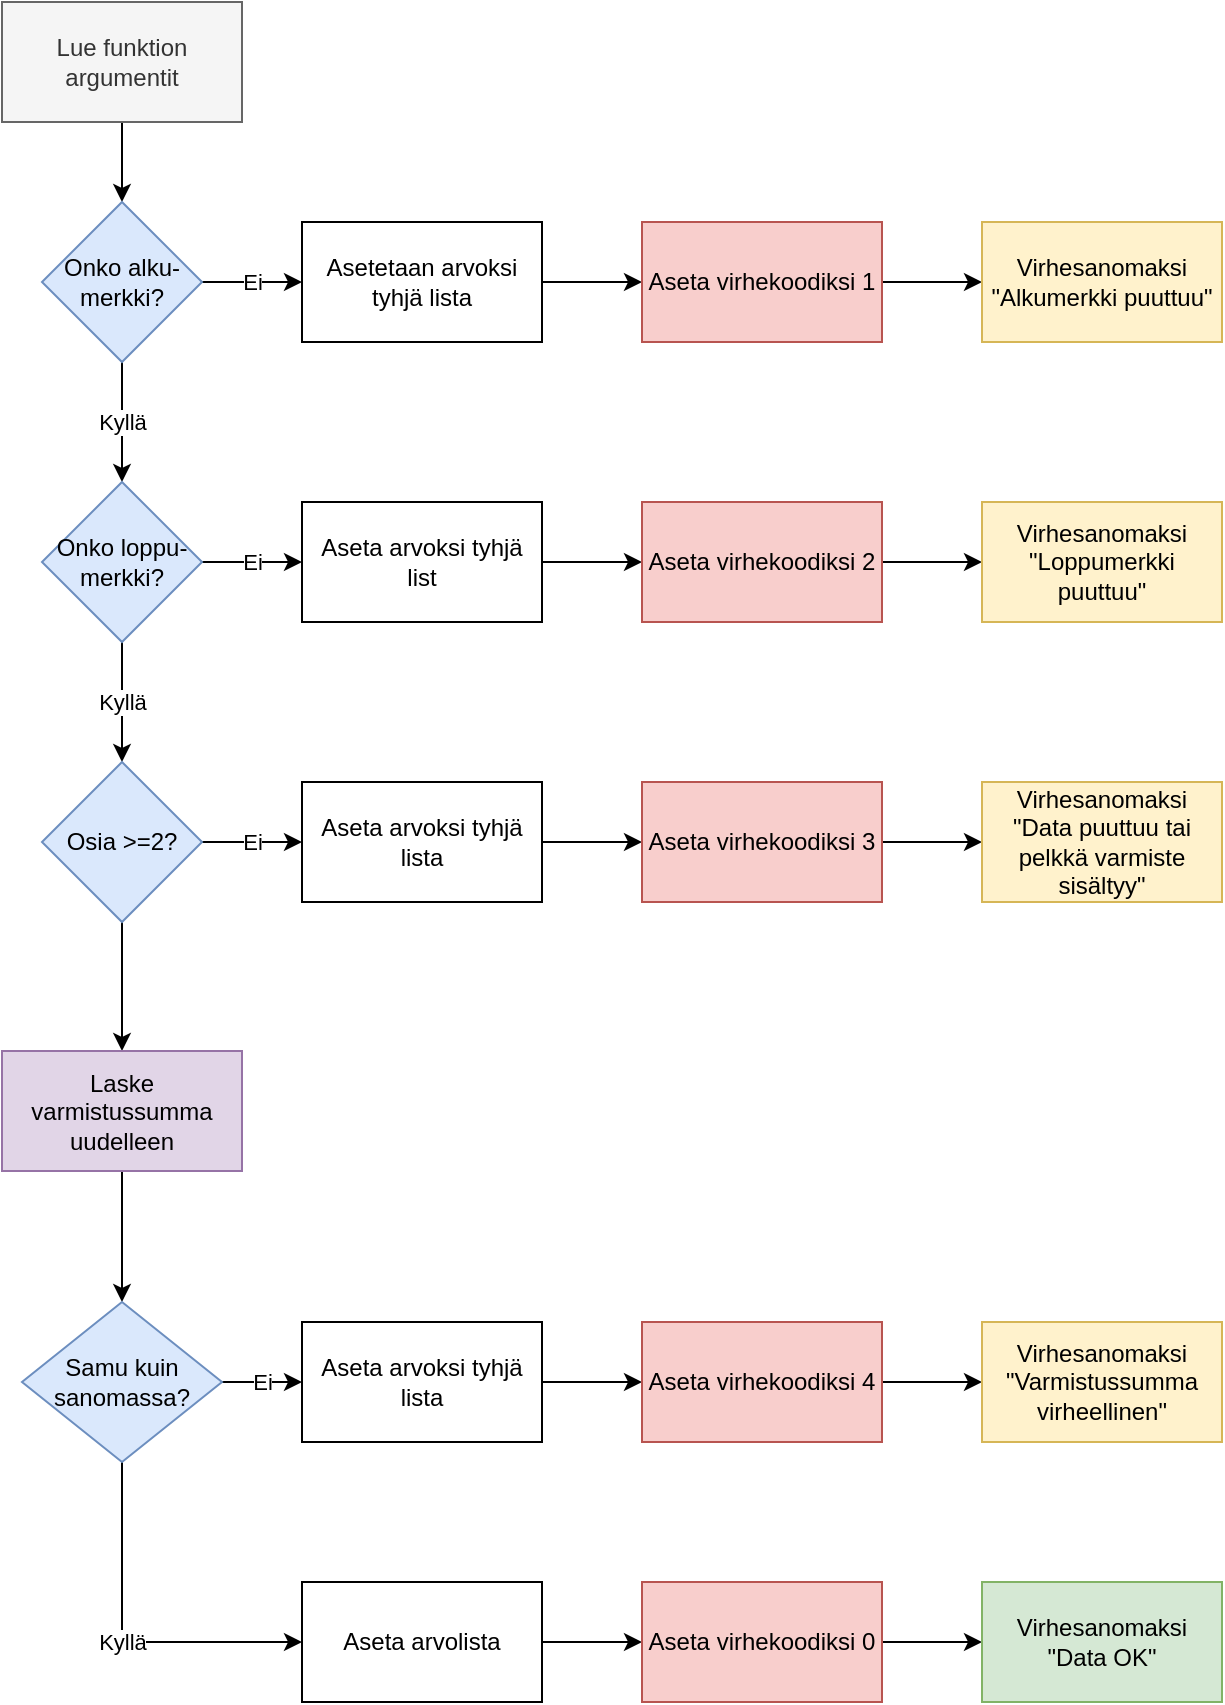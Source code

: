 <mxfile version="16.5.1" type="device"><diagram id="Q-qJSPbpeyg0LN-XR5m0" name="Page-1"><mxGraphModel dx="1296" dy="1018" grid="1" gridSize="10" guides="1" tooltips="1" connect="1" arrows="1" fold="1" page="1" pageScale="1" pageWidth="827" pageHeight="1169" math="0" shadow="0"><root><mxCell id="0"/><mxCell id="1" parent="0"/><mxCell id="2HzaERCWuHzBB-G4mjcm-3" style="edgeStyle=orthogonalEdgeStyle;rounded=0;orthogonalLoop=1;jettySize=auto;html=1;entryX=0.5;entryY=0;entryDx=0;entryDy=0;" edge="1" parent="1" source="2HzaERCWuHzBB-G4mjcm-1" target="2HzaERCWuHzBB-G4mjcm-2"><mxGeometry relative="1" as="geometry"/></mxCell><mxCell id="2HzaERCWuHzBB-G4mjcm-1" value="Lue funktion argumentit" style="rounded=0;whiteSpace=wrap;html=1;fillColor=#f5f5f5;fontColor=#333333;strokeColor=#666666;" vertex="1" parent="1"><mxGeometry x="30" y="30" width="120" height="60" as="geometry"/></mxCell><mxCell id="2HzaERCWuHzBB-G4mjcm-5" value="Ei" style="edgeStyle=orthogonalEdgeStyle;rounded=0;orthogonalLoop=1;jettySize=auto;html=1;entryX=0;entryY=0.5;entryDx=0;entryDy=0;" edge="1" parent="1" source="2HzaERCWuHzBB-G4mjcm-2" target="2HzaERCWuHzBB-G4mjcm-4"><mxGeometry relative="1" as="geometry"/></mxCell><mxCell id="2HzaERCWuHzBB-G4mjcm-11" value="Kyllä" style="edgeStyle=orthogonalEdgeStyle;rounded=0;orthogonalLoop=1;jettySize=auto;html=1;" edge="1" parent="1" source="2HzaERCWuHzBB-G4mjcm-2" target="2HzaERCWuHzBB-G4mjcm-10"><mxGeometry relative="1" as="geometry"/></mxCell><mxCell id="2HzaERCWuHzBB-G4mjcm-2" value="Onko alku-merkki?" style="rhombus;whiteSpace=wrap;html=1;fillColor=#dae8fc;strokeColor=#6c8ebf;" vertex="1" parent="1"><mxGeometry x="50" y="130" width="80" height="80" as="geometry"/></mxCell><mxCell id="2HzaERCWuHzBB-G4mjcm-7" value="" style="edgeStyle=orthogonalEdgeStyle;rounded=0;orthogonalLoop=1;jettySize=auto;html=1;" edge="1" parent="1" source="2HzaERCWuHzBB-G4mjcm-4" target="2HzaERCWuHzBB-G4mjcm-6"><mxGeometry relative="1" as="geometry"/></mxCell><mxCell id="2HzaERCWuHzBB-G4mjcm-4" value="Asetetaan arvoksi tyhjä lista" style="rounded=0;whiteSpace=wrap;html=1;" vertex="1" parent="1"><mxGeometry x="180" y="140" width="120" height="60" as="geometry"/></mxCell><mxCell id="2HzaERCWuHzBB-G4mjcm-9" value="" style="edgeStyle=orthogonalEdgeStyle;rounded=0;orthogonalLoop=1;jettySize=auto;html=1;" edge="1" parent="1" source="2HzaERCWuHzBB-G4mjcm-6" target="2HzaERCWuHzBB-G4mjcm-8"><mxGeometry relative="1" as="geometry"/></mxCell><mxCell id="2HzaERCWuHzBB-G4mjcm-6" value="Aseta virhekoodiksi 1" style="whiteSpace=wrap;html=1;rounded=0;fillColor=#f8cecc;strokeColor=#b85450;" vertex="1" parent="1"><mxGeometry x="350" y="140" width="120" height="60" as="geometry"/></mxCell><mxCell id="2HzaERCWuHzBB-G4mjcm-8" value="Virhesanomaksi &quot;Alkumerkki puuttuu&quot;" style="whiteSpace=wrap;html=1;rounded=0;fillColor=#fff2cc;strokeColor=#d6b656;" vertex="1" parent="1"><mxGeometry x="520" y="140" width="120" height="60" as="geometry"/></mxCell><mxCell id="2HzaERCWuHzBB-G4mjcm-13" value="Ei" style="edgeStyle=orthogonalEdgeStyle;rounded=0;orthogonalLoop=1;jettySize=auto;html=1;" edge="1" parent="1" source="2HzaERCWuHzBB-G4mjcm-10" target="2HzaERCWuHzBB-G4mjcm-12"><mxGeometry relative="1" as="geometry"/></mxCell><mxCell id="2HzaERCWuHzBB-G4mjcm-19" value="Kyllä" style="edgeStyle=orthogonalEdgeStyle;rounded=0;orthogonalLoop=1;jettySize=auto;html=1;" edge="1" parent="1" source="2HzaERCWuHzBB-G4mjcm-10" target="2HzaERCWuHzBB-G4mjcm-18"><mxGeometry relative="1" as="geometry"/></mxCell><mxCell id="2HzaERCWuHzBB-G4mjcm-10" value="Onko loppu-merkki?" style="rhombus;whiteSpace=wrap;html=1;fillColor=#dae8fc;strokeColor=#6c8ebf;" vertex="1" parent="1"><mxGeometry x="50" y="270" width="80" height="80" as="geometry"/></mxCell><mxCell id="2HzaERCWuHzBB-G4mjcm-15" value="" style="edgeStyle=orthogonalEdgeStyle;rounded=0;orthogonalLoop=1;jettySize=auto;html=1;" edge="1" parent="1" source="2HzaERCWuHzBB-G4mjcm-12" target="2HzaERCWuHzBB-G4mjcm-14"><mxGeometry relative="1" as="geometry"/></mxCell><mxCell id="2HzaERCWuHzBB-G4mjcm-12" value="Aseta arvoksi tyhjä list" style="whiteSpace=wrap;html=1;" vertex="1" parent="1"><mxGeometry x="180" y="280" width="120" height="60" as="geometry"/></mxCell><mxCell id="2HzaERCWuHzBB-G4mjcm-17" value="" style="edgeStyle=orthogonalEdgeStyle;rounded=0;orthogonalLoop=1;jettySize=auto;html=1;" edge="1" parent="1" source="2HzaERCWuHzBB-G4mjcm-14" target="2HzaERCWuHzBB-G4mjcm-16"><mxGeometry relative="1" as="geometry"/></mxCell><mxCell id="2HzaERCWuHzBB-G4mjcm-14" value="Aseta virhekoodiksi 2" style="whiteSpace=wrap;html=1;fillColor=#f8cecc;strokeColor=#b85450;" vertex="1" parent="1"><mxGeometry x="350" y="280" width="120" height="60" as="geometry"/></mxCell><mxCell id="2HzaERCWuHzBB-G4mjcm-16" value="Virhesanomaksi &quot;Loppumerkki puuttuu&quot;" style="whiteSpace=wrap;html=1;fillColor=#fff2cc;strokeColor=#d6b656;" vertex="1" parent="1"><mxGeometry x="520" y="280" width="120" height="60" as="geometry"/></mxCell><mxCell id="2HzaERCWuHzBB-G4mjcm-21" value="Ei" style="edgeStyle=orthogonalEdgeStyle;rounded=0;orthogonalLoop=1;jettySize=auto;html=1;" edge="1" parent="1" source="2HzaERCWuHzBB-G4mjcm-18" target="2HzaERCWuHzBB-G4mjcm-20"><mxGeometry relative="1" as="geometry"/></mxCell><mxCell id="2HzaERCWuHzBB-G4mjcm-31" value="" style="edgeStyle=orthogonalEdgeStyle;rounded=0;orthogonalLoop=1;jettySize=auto;html=1;" edge="1" parent="1" source="2HzaERCWuHzBB-G4mjcm-18" target="2HzaERCWuHzBB-G4mjcm-30"><mxGeometry relative="1" as="geometry"/></mxCell><mxCell id="2HzaERCWuHzBB-G4mjcm-18" value="Osia &amp;gt;=2?" style="rhombus;whiteSpace=wrap;html=1;fillColor=#dae8fc;strokeColor=#6c8ebf;" vertex="1" parent="1"><mxGeometry x="50" y="410" width="80" height="80" as="geometry"/></mxCell><mxCell id="2HzaERCWuHzBB-G4mjcm-23" value="" style="edgeStyle=orthogonalEdgeStyle;rounded=0;orthogonalLoop=1;jettySize=auto;html=1;" edge="1" parent="1" source="2HzaERCWuHzBB-G4mjcm-20" target="2HzaERCWuHzBB-G4mjcm-22"><mxGeometry relative="1" as="geometry"/></mxCell><mxCell id="2HzaERCWuHzBB-G4mjcm-20" value="Aseta arvoksi tyhjä lista" style="whiteSpace=wrap;html=1;" vertex="1" parent="1"><mxGeometry x="180" y="420" width="120" height="60" as="geometry"/></mxCell><mxCell id="2HzaERCWuHzBB-G4mjcm-25" value="" style="edgeStyle=orthogonalEdgeStyle;rounded=0;orthogonalLoop=1;jettySize=auto;html=1;" edge="1" parent="1" source="2HzaERCWuHzBB-G4mjcm-22" target="2HzaERCWuHzBB-G4mjcm-24"><mxGeometry relative="1" as="geometry"/></mxCell><mxCell id="2HzaERCWuHzBB-G4mjcm-22" value="Aseta virhekoodiksi 3" style="whiteSpace=wrap;html=1;fillColor=#f8cecc;strokeColor=#b85450;" vertex="1" parent="1"><mxGeometry x="350" y="420" width="120" height="60" as="geometry"/></mxCell><mxCell id="2HzaERCWuHzBB-G4mjcm-24" value="Virhesanomaksi &quot;Data puuttuu tai pelkkä varmiste sisältyy&quot;" style="whiteSpace=wrap;html=1;fillColor=#fff2cc;strokeColor=#d6b656;" vertex="1" parent="1"><mxGeometry x="520" y="420" width="120" height="60" as="geometry"/></mxCell><mxCell id="2HzaERCWuHzBB-G4mjcm-33" value="" style="edgeStyle=orthogonalEdgeStyle;rounded=0;orthogonalLoop=1;jettySize=auto;html=1;" edge="1" parent="1" source="2HzaERCWuHzBB-G4mjcm-30" target="2HzaERCWuHzBB-G4mjcm-32"><mxGeometry relative="1" as="geometry"/></mxCell><mxCell id="2HzaERCWuHzBB-G4mjcm-30" value="Laske varmistussumma uudelleen" style="whiteSpace=wrap;html=1;fillColor=#e1d5e7;strokeColor=#9673a6;" vertex="1" parent="1"><mxGeometry x="30" y="554.5" width="120" height="60" as="geometry"/></mxCell><mxCell id="2HzaERCWuHzBB-G4mjcm-35" value="Ei" style="edgeStyle=orthogonalEdgeStyle;rounded=0;orthogonalLoop=1;jettySize=auto;html=1;" edge="1" parent="1" source="2HzaERCWuHzBB-G4mjcm-32" target="2HzaERCWuHzBB-G4mjcm-34"><mxGeometry relative="1" as="geometry"/></mxCell><mxCell id="2HzaERCWuHzBB-G4mjcm-45" value="Kyllä" style="edgeStyle=orthogonalEdgeStyle;rounded=0;orthogonalLoop=1;jettySize=auto;html=1;exitX=0.5;exitY=1;exitDx=0;exitDy=0;entryX=0;entryY=0.5;entryDx=0;entryDy=0;" edge="1" parent="1" source="2HzaERCWuHzBB-G4mjcm-32" target="2HzaERCWuHzBB-G4mjcm-41"><mxGeometry relative="1" as="geometry"/></mxCell><mxCell id="2HzaERCWuHzBB-G4mjcm-32" value="Samu kuin sanomassa?" style="rhombus;whiteSpace=wrap;html=1;fillColor=#dae8fc;strokeColor=#6c8ebf;" vertex="1" parent="1"><mxGeometry x="40" y="680" width="100" height="80" as="geometry"/></mxCell><mxCell id="2HzaERCWuHzBB-G4mjcm-37" value="" style="edgeStyle=orthogonalEdgeStyle;rounded=0;orthogonalLoop=1;jettySize=auto;html=1;" edge="1" parent="1" source="2HzaERCWuHzBB-G4mjcm-34" target="2HzaERCWuHzBB-G4mjcm-36"><mxGeometry relative="1" as="geometry"/></mxCell><mxCell id="2HzaERCWuHzBB-G4mjcm-34" value="Aseta arvoksi tyhjä lista" style="whiteSpace=wrap;html=1;" vertex="1" parent="1"><mxGeometry x="180" y="690" width="120" height="60" as="geometry"/></mxCell><mxCell id="2HzaERCWuHzBB-G4mjcm-39" value="" style="edgeStyle=orthogonalEdgeStyle;rounded=0;orthogonalLoop=1;jettySize=auto;html=1;" edge="1" parent="1" source="2HzaERCWuHzBB-G4mjcm-36" target="2HzaERCWuHzBB-G4mjcm-38"><mxGeometry relative="1" as="geometry"/></mxCell><mxCell id="2HzaERCWuHzBB-G4mjcm-36" value="Aseta virhekoodiksi 4" style="whiteSpace=wrap;html=1;fillColor=#f8cecc;strokeColor=#b85450;" vertex="1" parent="1"><mxGeometry x="350" y="690" width="120" height="60" as="geometry"/></mxCell><mxCell id="2HzaERCWuHzBB-G4mjcm-38" value="Virhesanomaksi &quot;Varmistussumma virheellinen&quot;" style="whiteSpace=wrap;html=1;fillColor=#fff2cc;strokeColor=#d6b656;" vertex="1" parent="1"><mxGeometry x="520" y="690" width="120" height="60" as="geometry"/></mxCell><mxCell id="2HzaERCWuHzBB-G4mjcm-40" value="" style="edgeStyle=orthogonalEdgeStyle;rounded=0;orthogonalLoop=1;jettySize=auto;html=1;" edge="1" source="2HzaERCWuHzBB-G4mjcm-41" target="2HzaERCWuHzBB-G4mjcm-43" parent="1"><mxGeometry relative="1" as="geometry"/></mxCell><mxCell id="2HzaERCWuHzBB-G4mjcm-41" value="Aseta arvolista" style="whiteSpace=wrap;html=1;" vertex="1" parent="1"><mxGeometry x="180" y="820" width="120" height="60" as="geometry"/></mxCell><mxCell id="2HzaERCWuHzBB-G4mjcm-42" value="" style="edgeStyle=orthogonalEdgeStyle;rounded=0;orthogonalLoop=1;jettySize=auto;html=1;" edge="1" source="2HzaERCWuHzBB-G4mjcm-43" target="2HzaERCWuHzBB-G4mjcm-44" parent="1"><mxGeometry relative="1" as="geometry"/></mxCell><mxCell id="2HzaERCWuHzBB-G4mjcm-43" value="Aseta virhekoodiksi 0" style="whiteSpace=wrap;html=1;fillColor=#f8cecc;strokeColor=#b85450;" vertex="1" parent="1"><mxGeometry x="350" y="820" width="120" height="60" as="geometry"/></mxCell><mxCell id="2HzaERCWuHzBB-G4mjcm-44" value="Virhesanomaksi &quot;Data OK&quot;" style="whiteSpace=wrap;html=1;fillColor=#d5e8d4;strokeColor=#82b366;" vertex="1" parent="1"><mxGeometry x="520" y="820" width="120" height="60" as="geometry"/></mxCell></root></mxGraphModel></diagram></mxfile>